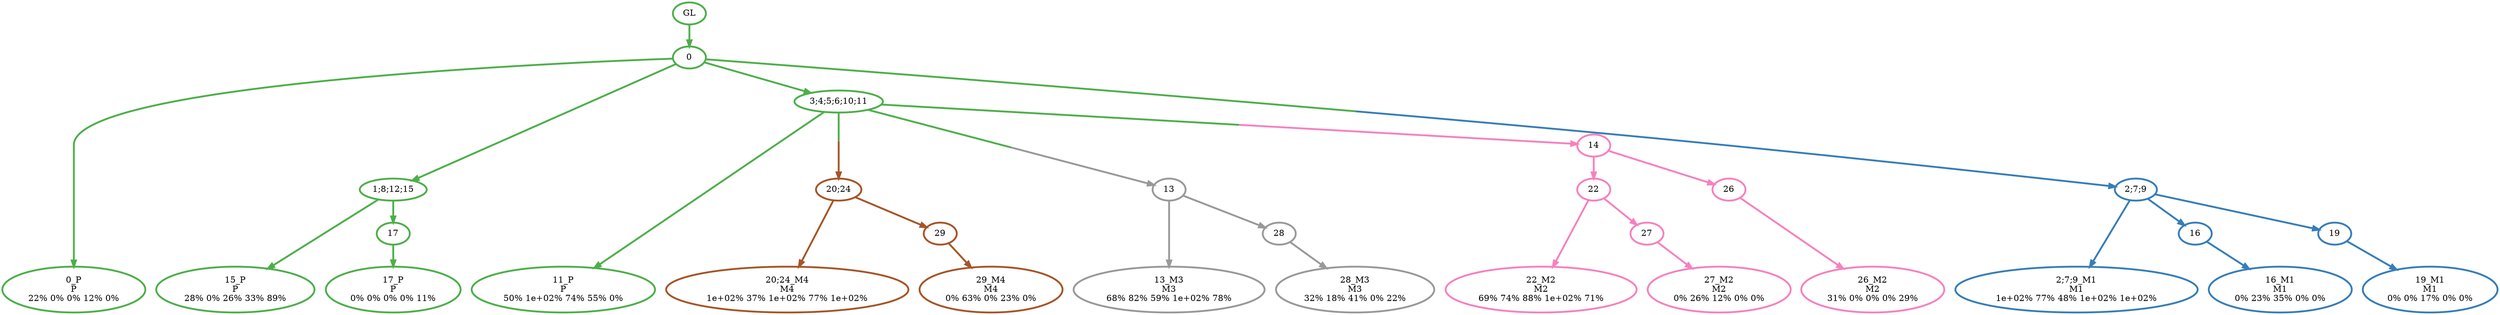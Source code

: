 digraph T {
	{
		rank=same
		27 [penwidth=3,colorscheme=set19,color=3,label="0_P\nP\n22% 0% 0% 12% 0%"]
		25 [penwidth=3,colorscheme=set19,color=3,label="15_P\nP\n28% 0% 26% 33% 89%"]
		23 [penwidth=3,colorscheme=set19,color=3,label="17_P\nP\n0% 0% 0% 0% 11%"]
		21 [penwidth=3,colorscheme=set19,color=3,label="11_P\nP\n50% 1e+02% 74% 55% 0%"]
		20 [penwidth=3,colorscheme=set19,color=2,label="2;7;9_M1\nM1\n1e+02% 77% 48% 1e+02% 1e+02%"]
		18 [penwidth=3,colorscheme=set19,color=2,label="16_M1\nM1\n0% 23% 35% 0% 0%"]
		16 [penwidth=3,colorscheme=set19,color=2,label="19_M1\nM1\n0% 0% 17% 0% 0%"]
		14 [penwidth=3,colorscheme=set19,color=8,label="22_M2\nM2\n69% 74% 88% 1e+02% 71%"]
		12 [penwidth=3,colorscheme=set19,color=8,label="27_M2\nM2\n0% 26% 12% 0% 0%"]
		10 [penwidth=3,colorscheme=set19,color=8,label="26_M2\nM2\n31% 0% 0% 0% 29%"]
		9 [penwidth=3,colorscheme=set19,color=9,label="13_M3\nM3\n68% 82% 59% 1e+02% 78%"]
		7 [penwidth=3,colorscheme=set19,color=9,label="28_M3\nM3\n32% 18% 41% 0% 22%"]
		6 [penwidth=3,colorscheme=set19,color=7,label="20;24_M4\nM4\n1e+02% 37% 1e+02% 77% 1e+02%"]
		4 [penwidth=3,colorscheme=set19,color=7,label="29_M4\nM4\n0% 63% 0% 23% 0%"]
	}
	29 [penwidth=3,colorscheme=set19,color=3,label="GL"]
	28 [penwidth=3,colorscheme=set19,color=3,label="0"]
	26 [penwidth=3,colorscheme=set19,color=3,label="1;8;12;15"]
	24 [penwidth=3,colorscheme=set19,color=3,label="17"]
	22 [penwidth=3,colorscheme=set19,color=3,label="3;4;5;6;10;11"]
	19 [penwidth=3,colorscheme=set19,color=2,label="16"]
	17 [penwidth=3,colorscheme=set19,color=2,label="19"]
	15 [penwidth=3,colorscheme=set19,color=8,label="22"]
	13 [penwidth=3,colorscheme=set19,color=8,label="27"]
	11 [penwidth=3,colorscheme=set19,color=8,label="26"]
	8 [penwidth=3,colorscheme=set19,color=9,label="28"]
	5 [penwidth=3,colorscheme=set19,color=7,label="29"]
	3 [penwidth=3,colorscheme=set19,color=7,label="20;24"]
	2 [penwidth=3,colorscheme=set19,color=9,label="13"]
	1 [penwidth=3,colorscheme=set19,color=8,label="14"]
	0 [penwidth=3,colorscheme=set19,color=2,label="2;7;9"]
	29 -> 28 [penwidth=3,colorscheme=set19,color=3]
	28 -> 27 [penwidth=3,colorscheme=set19,color=3]
	28 -> 22 [penwidth=3,colorscheme=set19,color=3]
	28 -> 26 [penwidth=3,colorscheme=set19,color=3]
	28 -> 0 [penwidth=3,colorscheme=set19,color="3;0.5:2"]
	26 -> 25 [penwidth=3,colorscheme=set19,color=3]
	26 -> 24 [penwidth=3,colorscheme=set19,color=3]
	24 -> 23 [penwidth=3,colorscheme=set19,color=3]
	22 -> 21 [penwidth=3,colorscheme=set19,color=3]
	22 -> 3 [penwidth=3,colorscheme=set19,color="3;0.5:7"]
	22 -> 2 [penwidth=3,colorscheme=set19,color="3;0.5:9"]
	22 -> 1 [penwidth=3,colorscheme=set19,color="3;0.5:8"]
	19 -> 18 [penwidth=3,colorscheme=set19,color=2]
	17 -> 16 [penwidth=3,colorscheme=set19,color=2]
	15 -> 14 [penwidth=3,colorscheme=set19,color=8]
	15 -> 13 [penwidth=3,colorscheme=set19,color=8]
	13 -> 12 [penwidth=3,colorscheme=set19,color=8]
	11 -> 10 [penwidth=3,colorscheme=set19,color=8]
	8 -> 7 [penwidth=3,colorscheme=set19,color=9]
	5 -> 4 [penwidth=3,colorscheme=set19,color=7]
	3 -> 6 [penwidth=3,colorscheme=set19,color=7]
	3 -> 5 [penwidth=3,colorscheme=set19,color=7]
	2 -> 9 [penwidth=3,colorscheme=set19,color=9]
	2 -> 8 [penwidth=3,colorscheme=set19,color=9]
	1 -> 15 [penwidth=3,colorscheme=set19,color=8]
	1 -> 11 [penwidth=3,colorscheme=set19,color=8]
	0 -> 20 [penwidth=3,colorscheme=set19,color=2]
	0 -> 19 [penwidth=3,colorscheme=set19,color=2]
	0 -> 17 [penwidth=3,colorscheme=set19,color=2]
}
